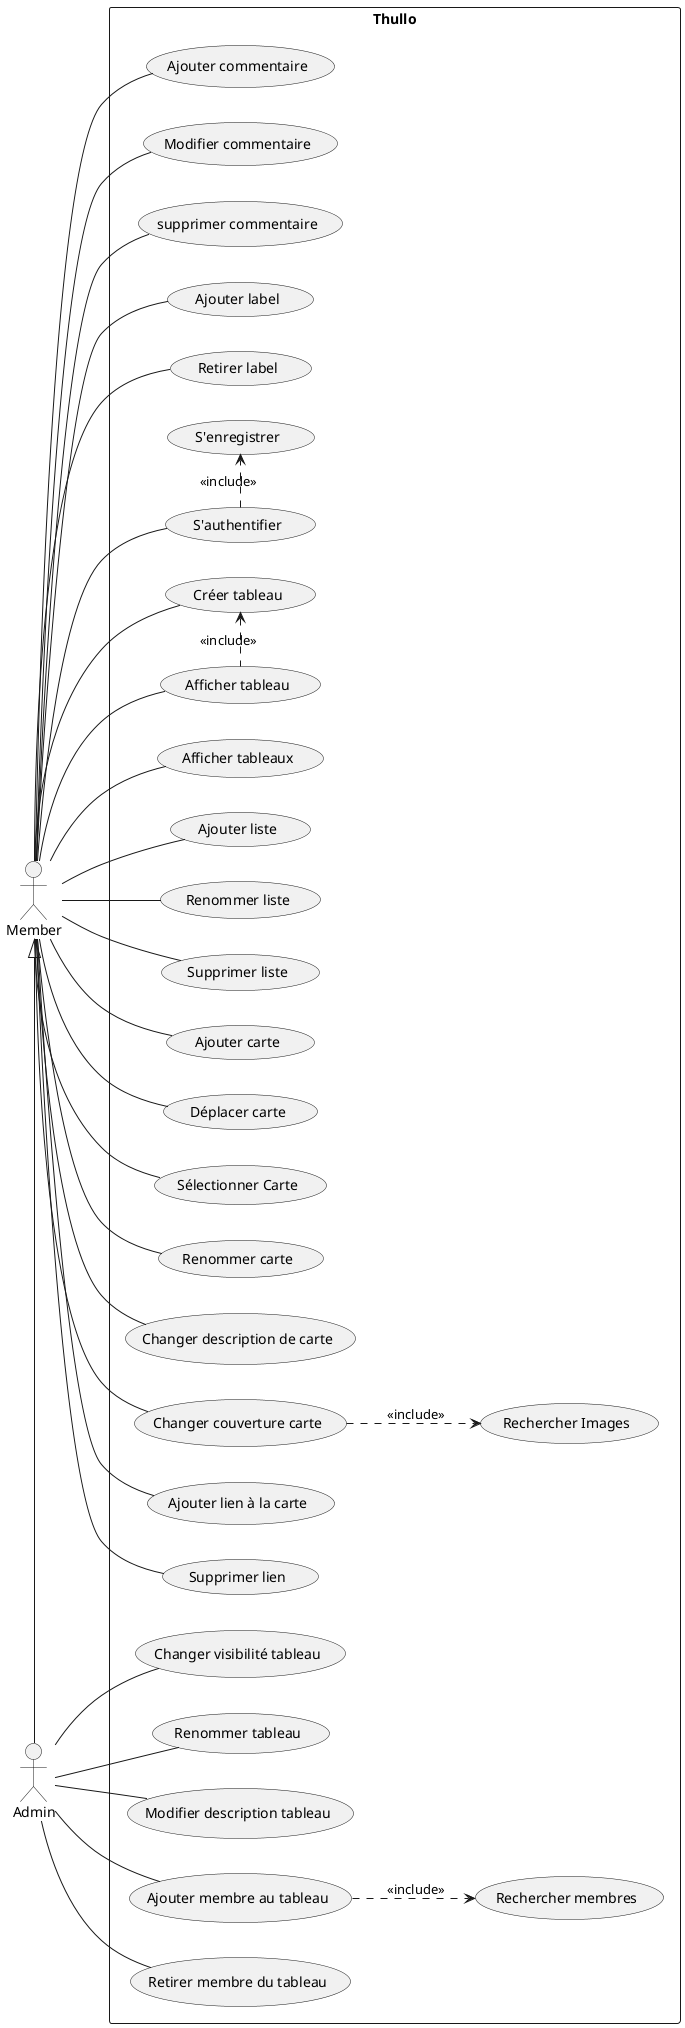 @startuml
'https://plantuml.com/use-case-diagram
:Member: as member
:Admin: as admin

left to right direction

rectangle Thullo {
    (S'enregistrer) as (register)
    (S'authentifier) as (auth)

    (Afficher tableaux) as (seeAllBoards)
    (Créer tableau) as (addBoard)
    (Afficher tableau) as (seeBoard)
    (Changer visibilité tableau) as (setBoardVisibility)
    (Renommer tableau) as (renameBoard)
    (Modifier description tableau) as (updateBoardDescription)

    (Rechercher membres) as (searchMembers)
    (Ajouter membre au tableau) as (inviteMemberToBoard)
    (Retirer membre du tableau) as (removeMemberFromBoard)
'    (Promouvoir en tant qu'admin) as (GrantAdminRole)
'    (Retirer le role d'admin) as (RemoveAdminRole)
    
    (Ajouter liste) as (addList)
    (Renommer liste) as (renameList)
    (Supprimer liste) as (deleteList)

    (Ajouter carte) as (addCard)
    (Déplacer carte) as (moveCard)
    (Sélectionner Carte) as (seeCardDetails)
    (Renommer carte) as (renameCard)
    (Changer description de carte) as (updateCardDescription)
    (Changer couverture carte) as (updateCardCover)
    (Ajouter lien à la carte) as (addAttachement)
    (Supprimer lien) as (deleteAttachement)
    (Ajouter commentaire) as (addComment)
    (Modifier commentaire) as (updateComment)
    (supprimer commentaire) as (deleteComment)
    (Rechercher Images) as (searchImages)
    (Ajouter label) as (addLabelToCard)
    (Retirer label) as (removeLabelFromCard)

    (register) <.left. (auth) : << include >>
    (seeBoard) .left.> (addBoard): << include >>
    (inviteMemberToBoard) ..> (searchMembers) : << include >>

    member -- (auth)
    member -- (seeAllBoards)
    member -- (seeBoard)
    member -- (addBoard)
    member -- (addList)
    member -- (renameList)
    member -- (deleteList)
    member -- (addCard)
    member -- (moveCard)
    member -- (renameCard)
    member -- (seeCardDetails)
    member -- (addComment)
    member -- (updateComment)
    member -- (deleteComment)
    member -- (addLabelToCard)
    member -- (removeLabelFromCard)
    member -- (updateCardDescription)
    member -- (updateCardCover)
    (updateCardCover) ..> (searchImages) : << include >>
    member -- (addAttachement)
    member -- (deleteAttachement)

    admin -- (removeMemberFromBoard)
'    admin -- (RemoveAdminRole)
'    (RemoveAdminRole) ..> (GrantAdminRole): << include >>
    admin -- (renameBoard)
    admin -- (updateBoardDescription)
    admin -- (inviteMemberToBoard)
    admin -- (setBoardVisibility)

    member <|-right- admin
 }
@enduml